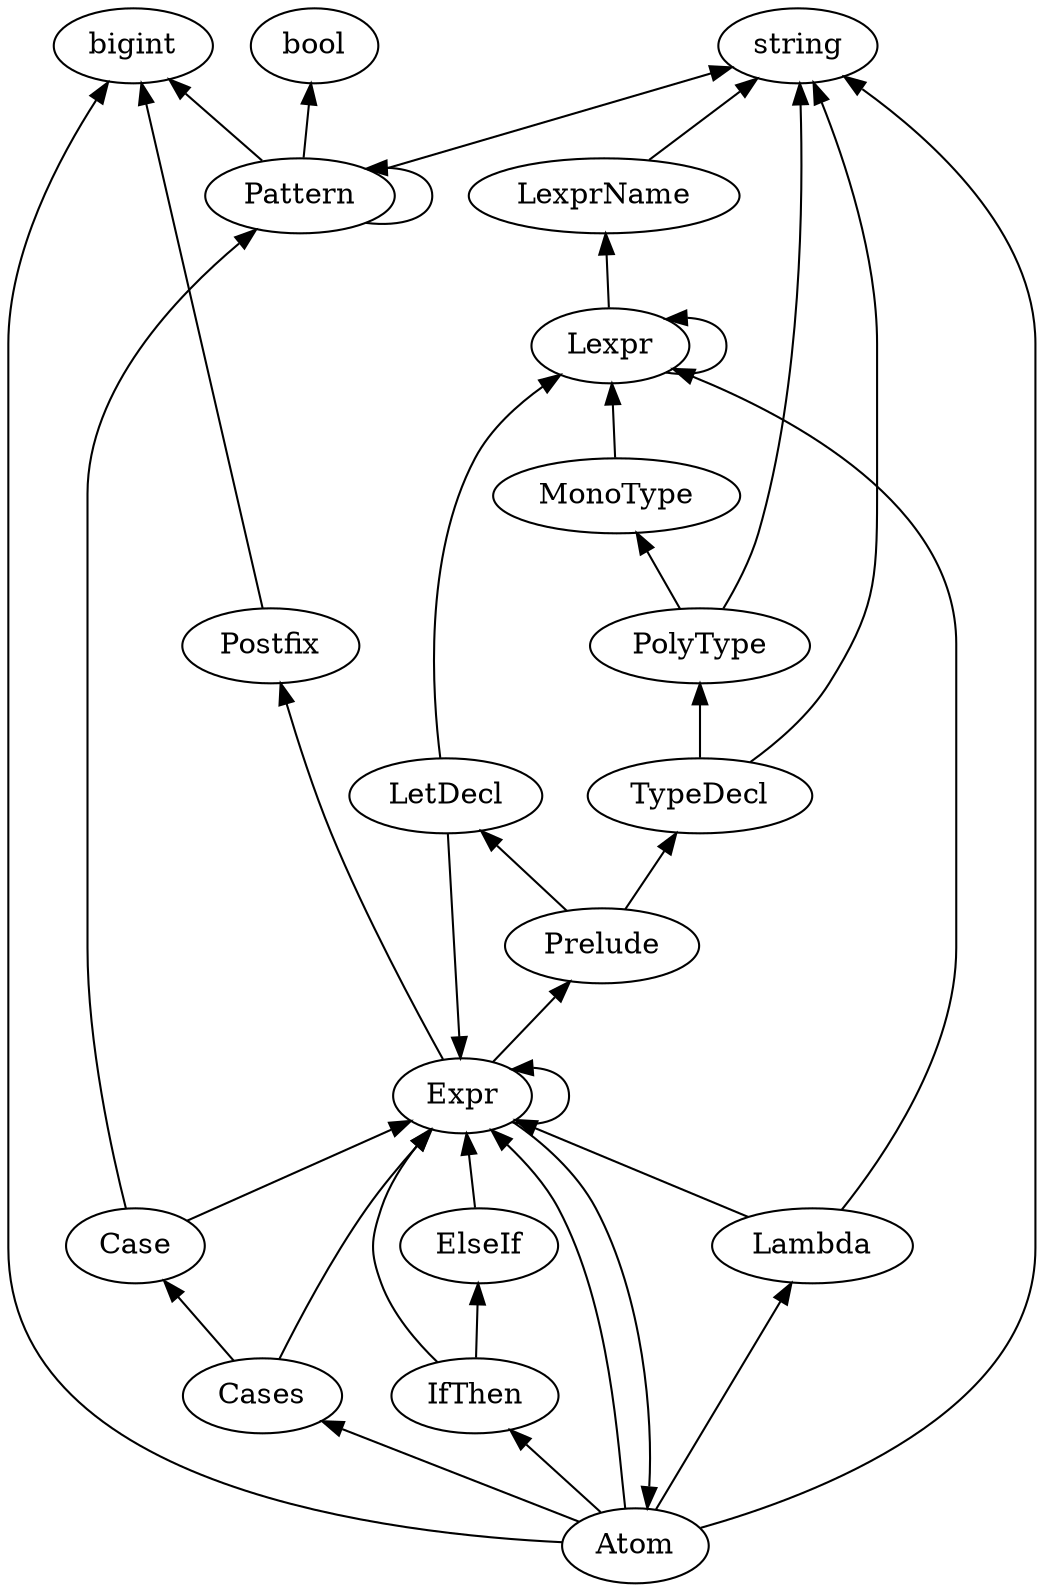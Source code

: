 digraph G {
    rankdir="BT"
    { rank=same; bool; bigint; string; }
    Atom -> bigint
    Atom -> string
    Atom -> Lambda
    Atom -> Expr
    Atom -> Cases
    Atom -> IfThen
    Case -> Pattern
    Case -> Expr
    Cases -> Expr
    Cases -> Case
    ElseIf -> Expr
    Expr -> Prelude
    Expr -> Atom
    Expr -> Expr
    Expr -> Postfix
    IfThen -> Expr
    IfThen -> ElseIf
    Lambda -> Lexpr
    Lambda -> Expr
    LetDecl -> Lexpr
    LetDecl -> Expr
    Lexpr -> LexprName
    Lexpr -> Lexpr
    LexprName -> string
    MonoType -> Lexpr
    Pattern -> string
    Pattern -> Pattern
    Pattern -> bigint
    Pattern -> bool
    PolyType -> string
    PolyType -> MonoType
    Postfix -> bigint
    Prelude -> TypeDecl
    Prelude -> LetDecl
    TypeDecl -> string
    TypeDecl -> PolyType
}
